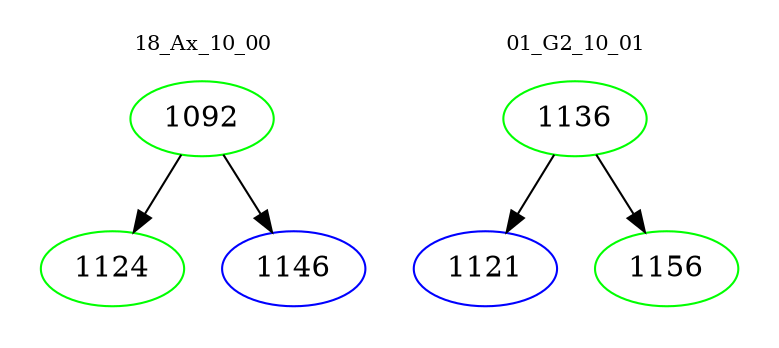 digraph{
subgraph cluster_0 {
color = white
label = "18_Ax_10_00";
fontsize=10;
T0_1092 [label="1092", color="green"]
T0_1092 -> T0_1124 [color="black"]
T0_1124 [label="1124", color="green"]
T0_1092 -> T0_1146 [color="black"]
T0_1146 [label="1146", color="blue"]
}
subgraph cluster_1 {
color = white
label = "01_G2_10_01";
fontsize=10;
T1_1136 [label="1136", color="green"]
T1_1136 -> T1_1121 [color="black"]
T1_1121 [label="1121", color="blue"]
T1_1136 -> T1_1156 [color="black"]
T1_1156 [label="1156", color="green"]
}
}
